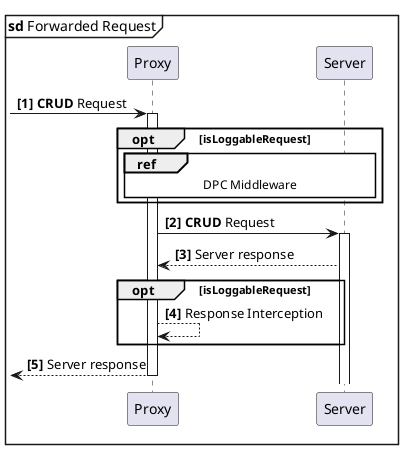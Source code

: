 @startuml
'https://plantuml.com/sequence-diagram

skinparam sequenceReferenceBackgroundColor white

mainframe **sd** Forwarded Request
autonumber 1 1 "<b>[0]"

participant "Proxy" as Proxy
participant "Server" as Server

        [->  Proxy  ++  : **CRUD** Request
        opt isLoggableRequest
        ||5||
        ref over Proxy, Server : DPC Middleware
        end
Proxy   ->  Server  ++  : **CRUD** Request
Proxy   <-- Server      : Server response
opt isLoggableRequest
Proxy   --> Proxy       : Response Interception
end
        [<-- Proxy  --  : Server response

@enduml